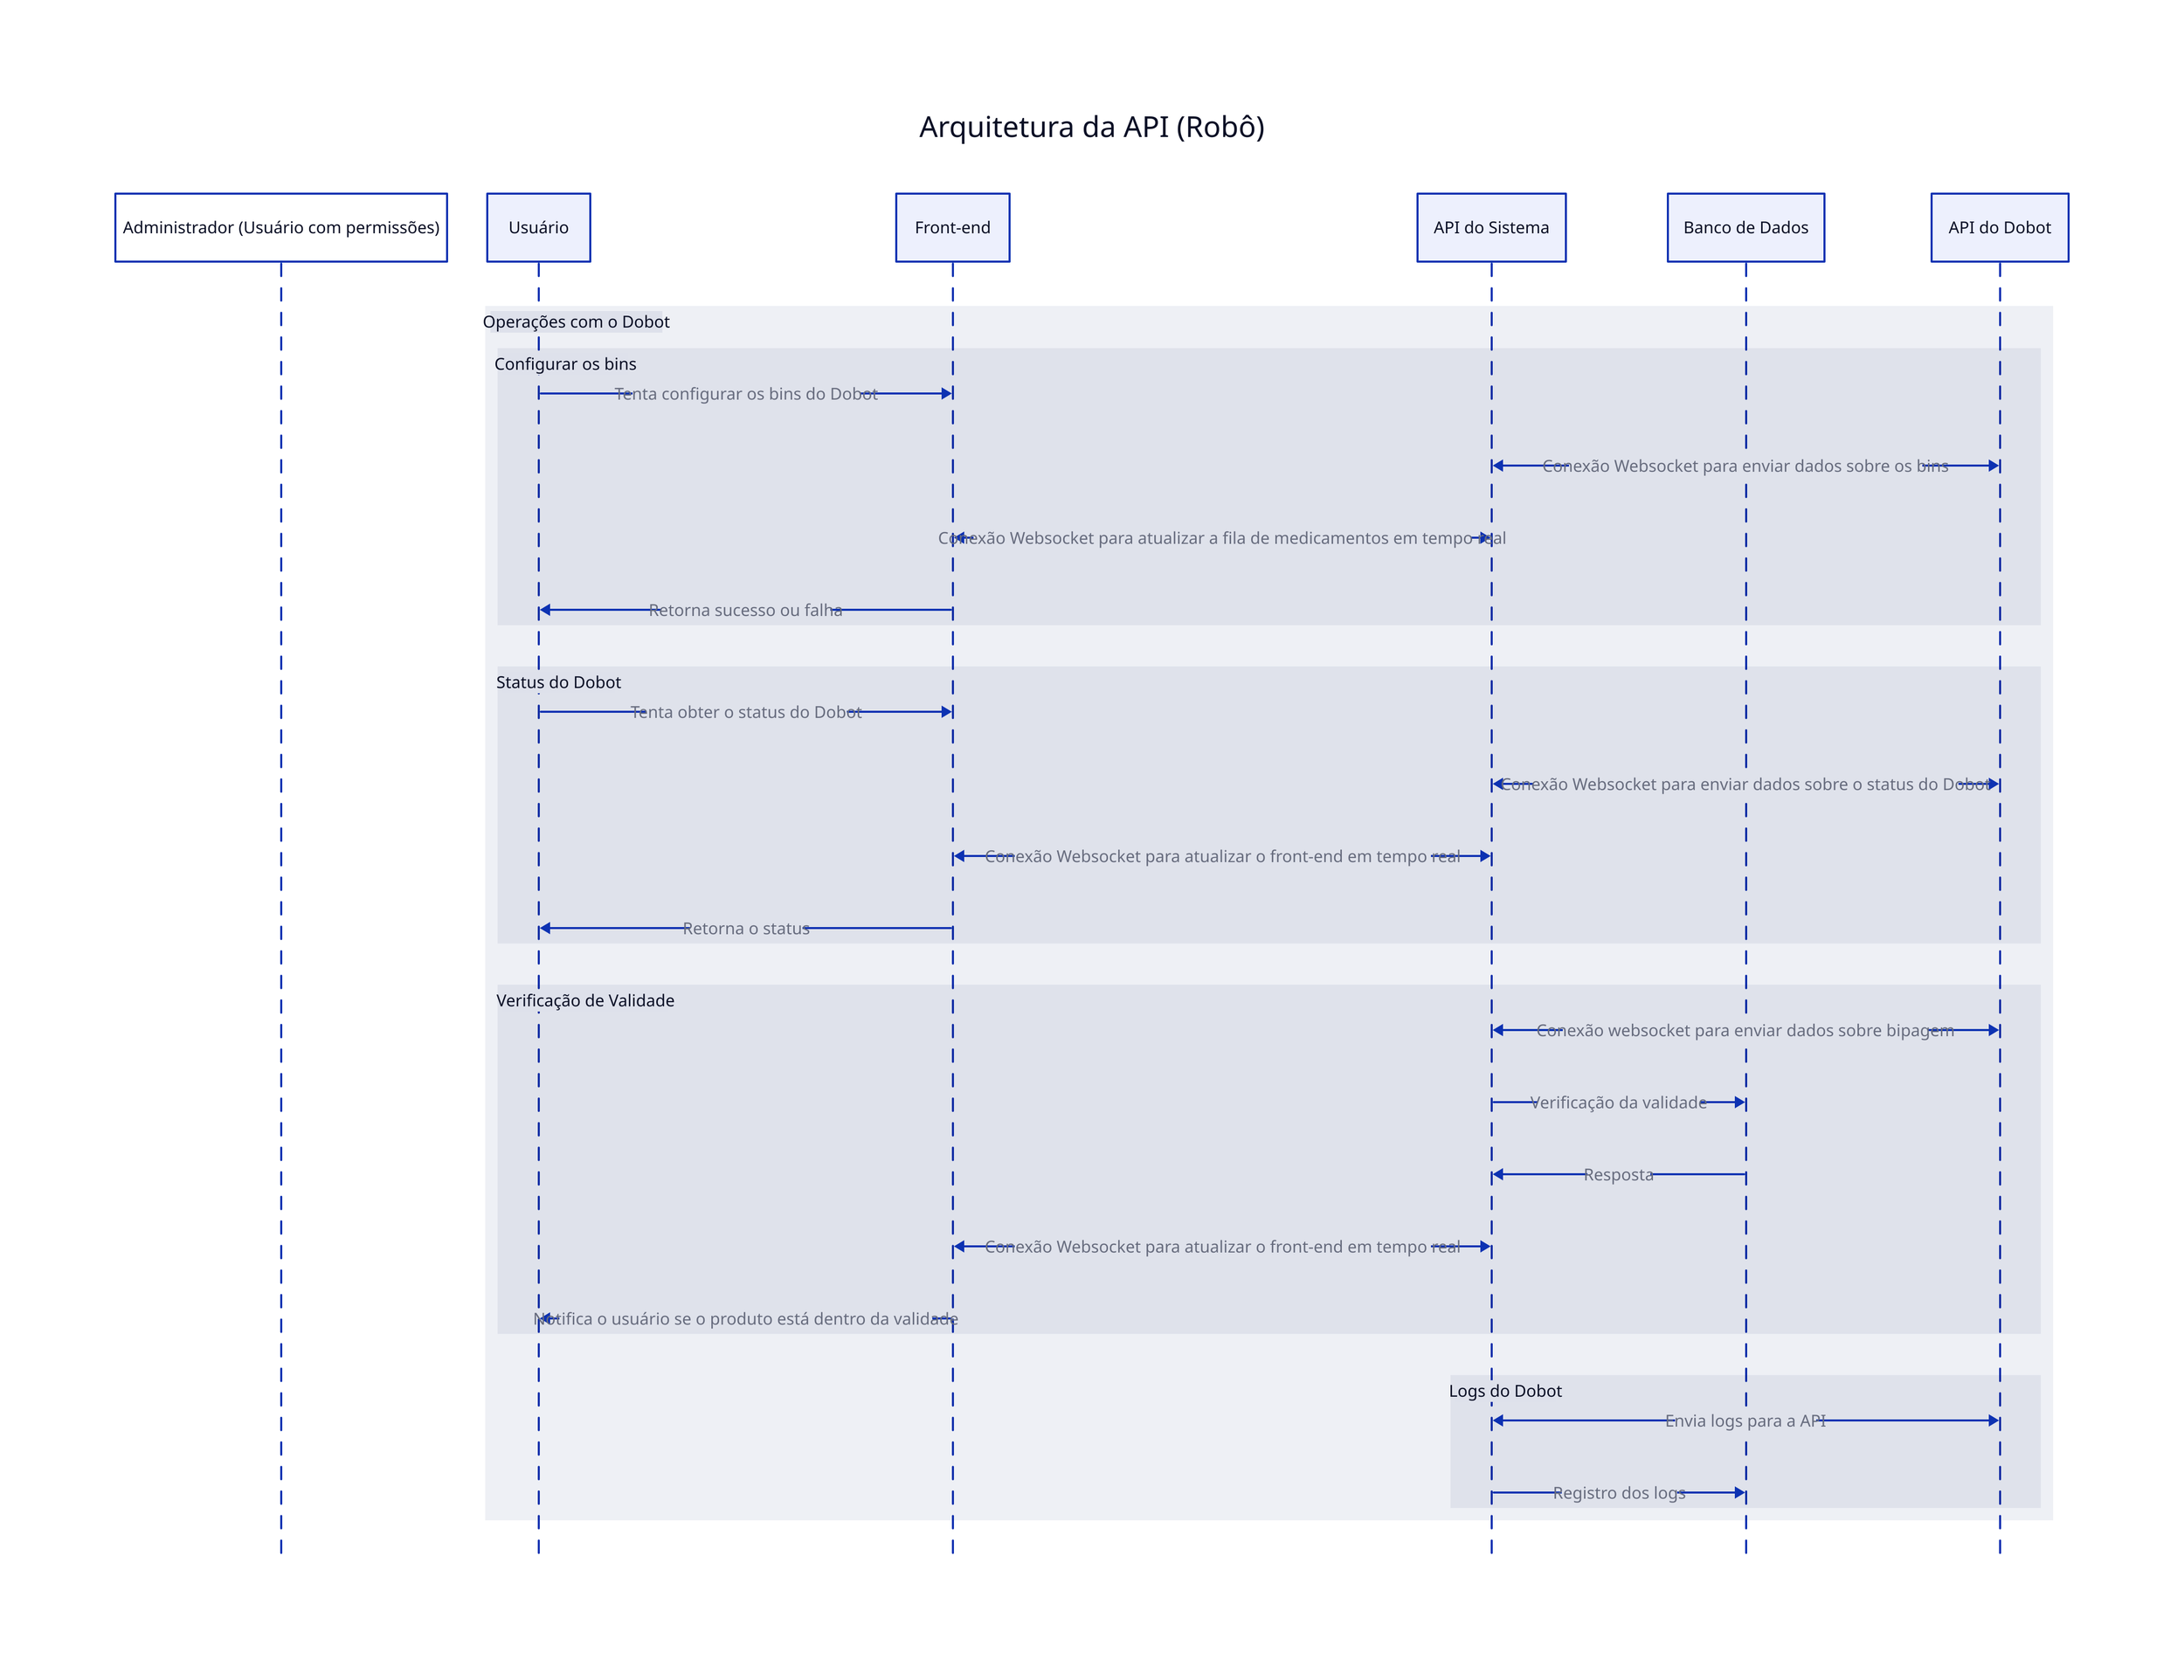 Arquitetura da API (Robô): {
    shape: sequence_diagram
    adm: Administrador (Usuário com permissões)
    usuario: Usuário
    front: Front-end
    back: API do Sistema
    db: Banco de Dados
    robo: API do Dobot

    Operações com o Dobot: {
        Configurar os bins: {
            usuario->front: Tenta configurar os bins do Dobot
            back<->robo: Conexão Websocket para enviar dados sobre os bins
            back<->front: Conexão Websocket para atualizar a fila de medicamentos em tempo real
            front->usuario: Retorna sucesso ou falha
        }

        Status do Dobot: {
            usuario->front: Tenta obter o status do Dobot
            back<->robo: Conexão Websocket para enviar dados sobre o status do Dobot
            back<->front: Conexão Websocket para atualizar o front-end em tempo real
            front->usuario: Retorna o status
        }

        Verificação de Validade: {
            robo<->back: Conexão websocket para enviar dados sobre bipagem
            back->db: Verificação da validade
            db->back: Resposta
            back<->front: Conexão Websocket para atualizar o front-end em tempo real
            front->usuario: Notifica o usuário se o produto está dentro da validade
        }

        Logs do Dobot: {
            robo<->back: Envia logs para a API
            back->db: Registro dos logs
        }
    }
}  
